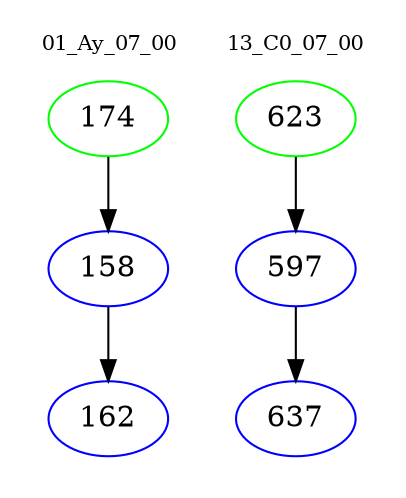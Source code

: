 digraph{
subgraph cluster_0 {
color = white
label = "01_Ay_07_00";
fontsize=10;
T0_174 [label="174", color="green"]
T0_174 -> T0_158 [color="black"]
T0_158 [label="158", color="blue"]
T0_158 -> T0_162 [color="black"]
T0_162 [label="162", color="blue"]
}
subgraph cluster_1 {
color = white
label = "13_C0_07_00";
fontsize=10;
T1_623 [label="623", color="green"]
T1_623 -> T1_597 [color="black"]
T1_597 [label="597", color="blue"]
T1_597 -> T1_637 [color="black"]
T1_637 [label="637", color="blue"]
}
}
